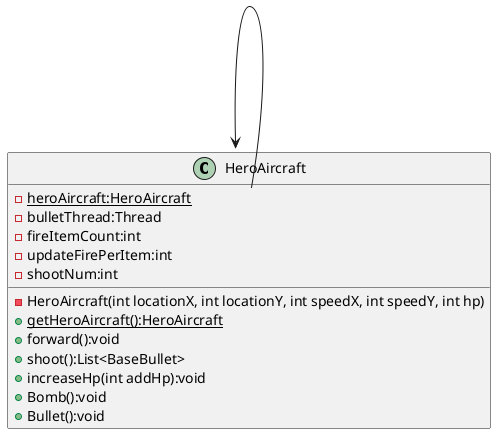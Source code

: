 @startuml
'https://plantuml.com/class-diagram

class HeroAircraft {
    - {static}heroAircraft:HeroAircraft
    - bulletThread:Thread
    - fireItemCount:int
    - updateFirePerItem:int
    - shootNum:int
    - HeroAircraft(int locationX, int locationY, int speedX, int speedY, int hp)
    + {static} getHeroAircraft():HeroAircraft
    + forward():void
    + shoot():List<BaseBullet>
    + increaseHp(int addHp):void
    + Bomb():void
    + Bullet():void
}

HeroAircraft::heroAircraft --> HeroAircraft
@enduml
